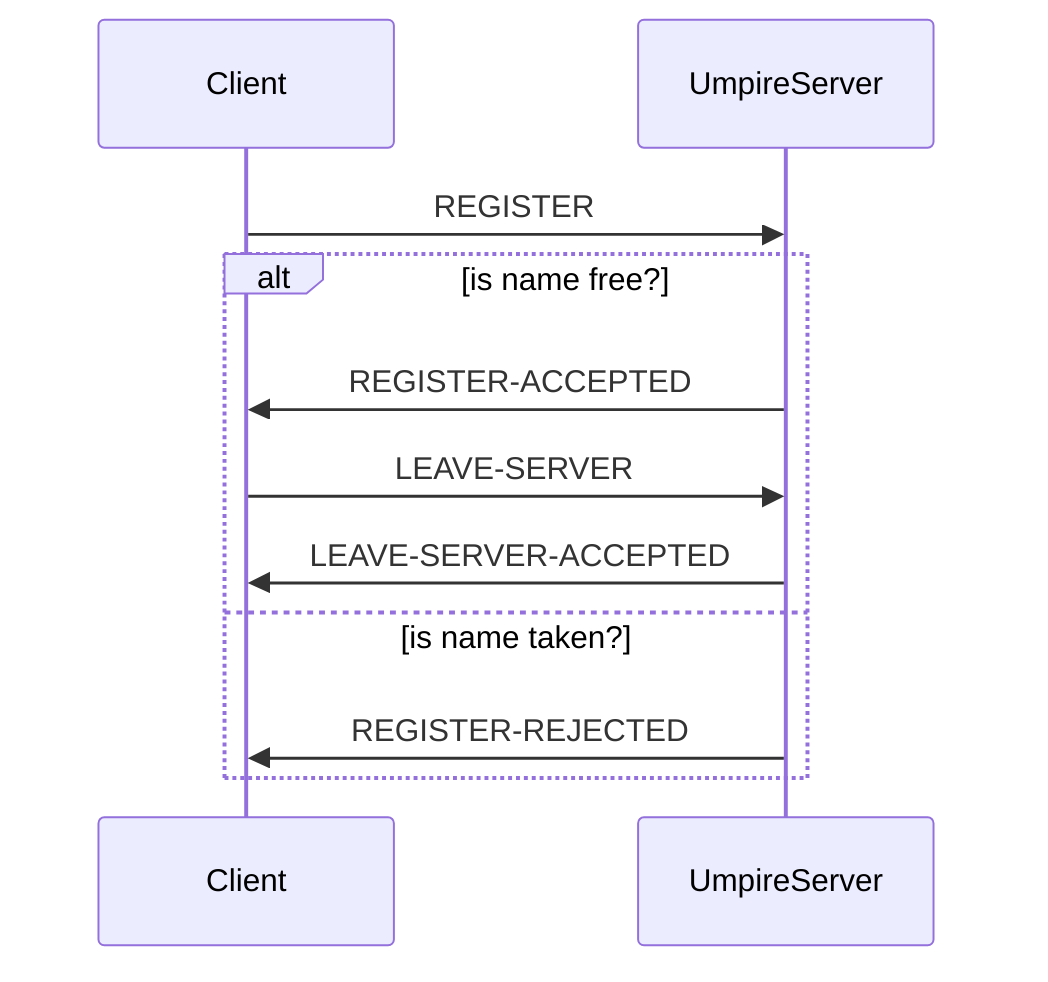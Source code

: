 sequenceDiagram
  participant Client
	participant UmpireServer
  Client->>UmpireServer: REGISTER
	alt is name free?
    UmpireServer->>Client: REGISTER-ACCEPTED
    Client->>UmpireServer: LEAVE-SERVER
    UmpireServer->>Client: LEAVE-SERVER-ACCEPTED
  else is name taken?
    UmpireServer->>Client: REGISTER-REJECTED
  end